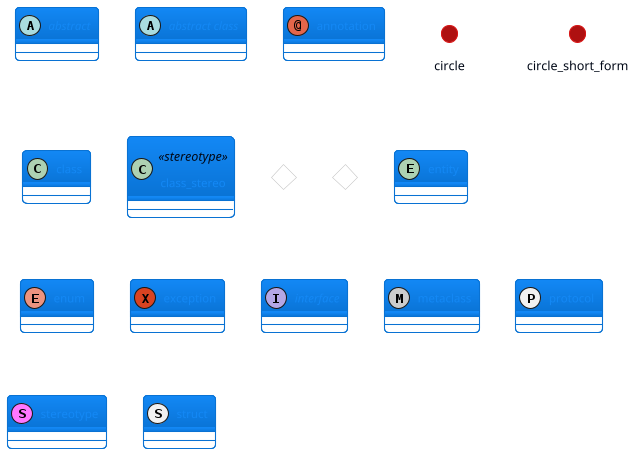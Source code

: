 ' Do not edit
' Theme Gallery
' autogenerated by script
'
@startuml
!$PUML_OUTLINE = "true"
!theme cloudscape-design
abstract        abstract
abstract class  "abstract class"
annotation      annotation
circle          circle
()              circle_short_form
class           class
class           class_stereo  <<stereotype>>
diamond         diamond
<>              diamond_short_form
entity          entity
enum            enum
exception       exception
interface       interface
metaclass       metaclass
protocol        protocol
stereotype      stereotype
struct          struct
@enduml

